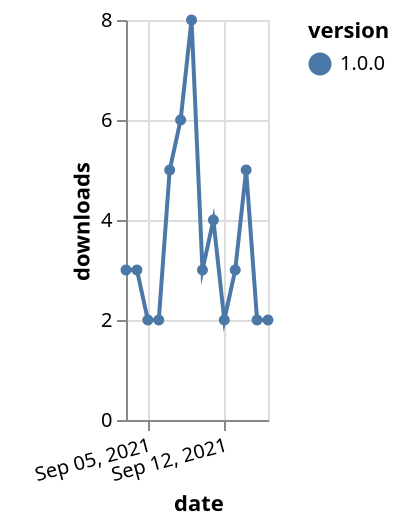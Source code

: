 {"$schema": "https://vega.github.io/schema/vega-lite/v5.json", "description": "A simple bar chart with embedded data.", "data": {"values": [{"date": "2021-09-03", "total": 997, "delta": 3, "version": "1.0.0"}, {"date": "2021-09-04", "total": 1000, "delta": 3, "version": "1.0.0"}, {"date": "2021-09-05", "total": 1002, "delta": 2, "version": "1.0.0"}, {"date": "2021-09-06", "total": 1004, "delta": 2, "version": "1.0.0"}, {"date": "2021-09-07", "total": 1009, "delta": 5, "version": "1.0.0"}, {"date": "2021-09-08", "total": 1015, "delta": 6, "version": "1.0.0"}, {"date": "2021-09-09", "total": 1023, "delta": 8, "version": "1.0.0"}, {"date": "2021-09-10", "total": 1026, "delta": 3, "version": "1.0.0"}, {"date": "2021-09-11", "total": 1030, "delta": 4, "version": "1.0.0"}, {"date": "2021-09-12", "total": 1032, "delta": 2, "version": "1.0.0"}, {"date": "2021-09-13", "total": 1035, "delta": 3, "version": "1.0.0"}, {"date": "2021-09-14", "total": 1040, "delta": 5, "version": "1.0.0"}, {"date": "2021-09-15", "total": 1042, "delta": 2, "version": "1.0.0"}, {"date": "2021-09-16", "total": 1044, "delta": 2, "version": "1.0.0"}]}, "width": "container", "mark": {"type": "line", "point": {"filled": true}}, "encoding": {"x": {"field": "date", "type": "temporal", "timeUnit": "yearmonthdate", "title": "date", "axis": {"labelAngle": -15}}, "y": {"field": "delta", "type": "quantitative", "title": "downloads"}, "color": {"field": "version", "type": "nominal"}, "tooltip": {"field": "delta"}}}